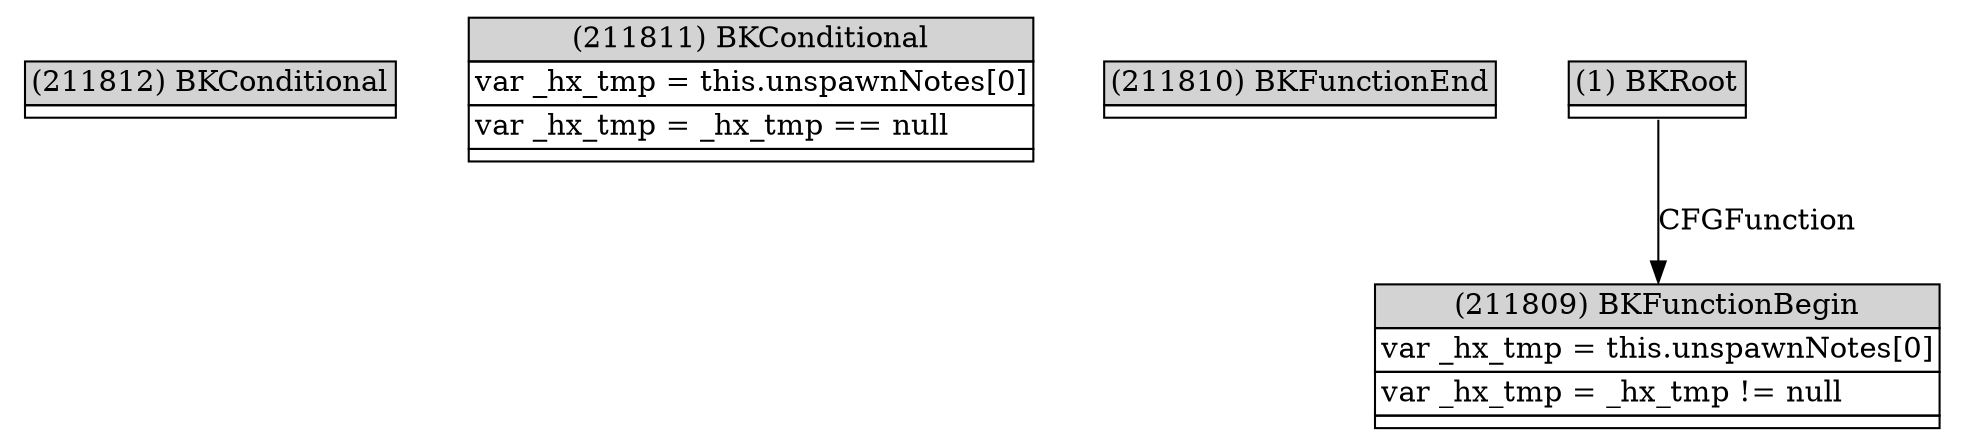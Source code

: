 digraph graphname {
	node [shape=plaintext];
n211812[label=<<table BORDER="0" CELLBORDER="1" CELLSPACING="0">
	<tr><td port="in" bgcolor="lightgray">(211812) BKConditional</td></tr>
	<tr><td port="out"></td></tr>
</table>>];
n211811[label=<<table BORDER="0" CELLBORDER="1" CELLSPACING="0">
	<tr><td port="in" bgcolor="lightgray">(211811) BKConditional</td></tr>
	<tr><td port="e0" align="left">var _hx_tmp = this.unspawnNotes[0]</td></tr>
	<tr><td port="e1" align="left">var _hx_tmp = _hx_tmp == null</td></tr>
	<tr><td port="out"></td></tr>
</table>>];
n211810[label=<<table BORDER="0" CELLBORDER="1" CELLSPACING="0">
	<tr><td port="in" bgcolor="lightgray">(211810) BKFunctionEnd</td></tr>
	<tr><td port="out"></td></tr>
</table>>];
n211809[label=<<table BORDER="0" CELLBORDER="1" CELLSPACING="0">
	<tr><td port="in" bgcolor="lightgray">(211809) BKFunctionBegin</td></tr>
	<tr><td port="e0" align="left">var _hx_tmp = this.unspawnNotes[0]</td></tr>
	<tr><td port="e1" align="left">var _hx_tmp = _hx_tmp != null</td></tr>
	<tr><td port="out"></td></tr>
</table>>];
n1[label=<<table BORDER="0" CELLBORDER="1" CELLSPACING="0">
	<tr><td port="in" bgcolor="lightgray">(1) BKRoot</td></tr>
	<tr><td port="out"></td></tr>
</table>>];
n1:out -> n211809:in[label="CFGFunction"];
}
